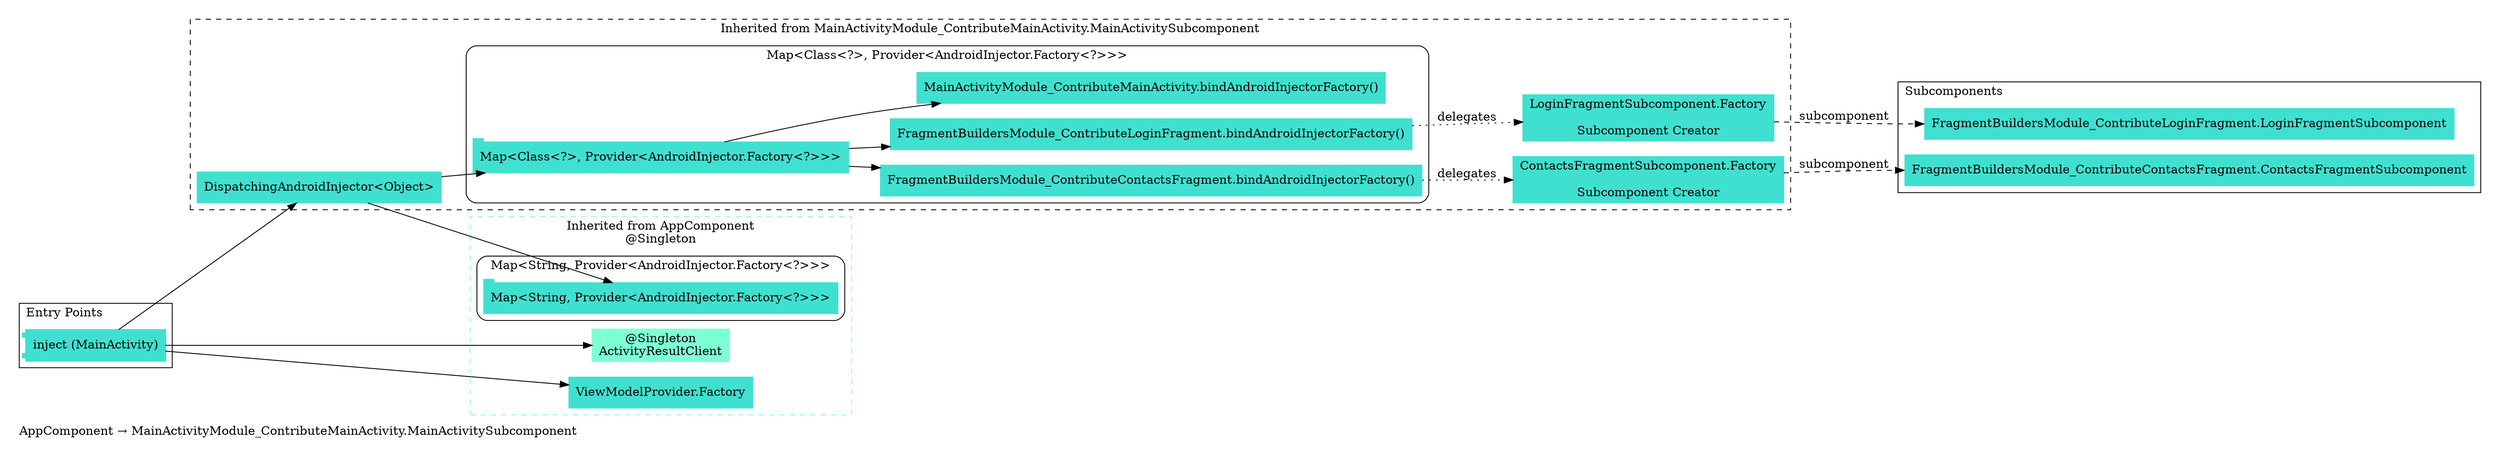 digraph "com.test.app.di.AppComponent → com.test.app.di.MainActivityModule_ContributeMainActivity.MainActivitySubcomponent" {
  graph [rankdir="LR", labeljust="l", label="AppComponent → MainActivityModule_ContributeMainActivity.MainActivitySubcomponent", pad="0.2", compound="true"]
  node [shape="rectangle", style="filled", color="turquoise"]
  subgraph "cluster_Entry Points" {
    graph [labeljust="l", label="Entry Points"]
    node [shape="component", penwidth="2"]
    "3dfd27a2-f220-40d5-8751-41cad662ff05" [label="inject (MainActivity)", color="turquoise", shape="component"]
  }
  subgraph "cluster_Dependency Graph" {
    graph [labeljust="l", label="Dependency Graph"]
    "b9ab8a60-6b5a-4dde-a7c1-349c02c2357d" [label="DispatchingAndroidInjector<Object>", color="turquoise"]
    "027e43e7-2086-46b0-918c-025e1755a205" [label="FragmentBuildersModule_ContributeLoginFragment.bindAndroidInjectorFactory()", color="turquoise"]
    "ccfa96c1-b5c0-4b92-a577-c560ab4df3b3" [label="FragmentBuildersModule_ContributeContactsFragment.bindAndroidInjectorFactory()", color="turquoise"]
    "2853604b-d102-4f3a-a0e1-d81a4da06b96" [label="LoginFragmentSubcomponent.Factory\n\nSubcomponent Creator", color="turquoise"]
    "2b61fe63-ad23-47da-b4ca-bbb705094874" [label="ContactsFragmentSubcomponent.Factory\n\nSubcomponent Creator", color="turquoise"]
    subgraph "cluster_Map<Class<?>, Provider<AndroidInjector.Factory<?>>>" {
      graph [label="Map<Class<?>, Provider<AndroidInjector.Factory<?>>>", labeljust="c", style="rounded", color="black"]
      "cab1fae7-e03c-42f5-bf65-9ad56266b3b2" [label="Map<Class<?>, Provider<AndroidInjector.Factory<?>>>", color="turquoise", shape="tab"]
      "027e43e7-2086-46b0-918c-025e1755a205" [label="FragmentBuildersModule_ContributeLoginFragment.bindAndroidInjectorFactory()", color="turquoise"]
      "80a8118c-4603-4ea2-912d-d14f4c6b54aa" [label="MainActivityModule_ContributeMainActivity.bindAndroidInjectorFactory()", color="turquoise"]
      "ccfa96c1-b5c0-4b92-a577-c560ab4df3b3" [label="FragmentBuildersModule_ContributeContactsFragment.bindAndroidInjectorFactory()", color="turquoise"]
    }
  }
  subgraph "cluster_Subcomponents" {
    graph [labeljust="l", shape="folder", label="Subcomponents"]
    "263f9aeb-0e5b-44dc-90e9-19db5760b0a3" [label="FragmentBuildersModule_ContributeLoginFragment.LoginFragmentSubcomponent", href="com.test.app.di.FragmentBuildersModule_ContributeLoginFragment.LoginFragmentSubcomponent.png"]
    "e3558069-4186-44eb-8150-d5eb45ebb6bc" [label="FragmentBuildersModule_ContributeContactsFragment.ContactsFragmentSubcomponent", href="com.test.app.di.FragmentBuildersModule_ContributeContactsFragment.ContactsFragmentSubcomponent.png"]
  }
  subgraph "cluster_AppComponent → MainActivityModule_ContributeMainActivity.MainActivitySubcomponent" {
    graph [labeljust="c", label="Inherited from MainActivityModule_ContributeMainActivity.MainActivitySubcomponent", style="dashed", href="com.test.app.di.MainActivityModule_ContributeMainActivity.MainActivitySubcomponent.png"]
    "b9ab8a60-6b5a-4dde-a7c1-349c02c2357d" [label="DispatchingAndroidInjector<Object>", color="turquoise"]
    "027e43e7-2086-46b0-918c-025e1755a205" [label="FragmentBuildersModule_ContributeLoginFragment.bindAndroidInjectorFactory()", color="turquoise"]
    "ccfa96c1-b5c0-4b92-a577-c560ab4df3b3" [label="FragmentBuildersModule_ContributeContactsFragment.bindAndroidInjectorFactory()", color="turquoise"]
    "2853604b-d102-4f3a-a0e1-d81a4da06b96" [label="LoginFragmentSubcomponent.Factory\n\nSubcomponent Creator", color="turquoise"]
    "2b61fe63-ad23-47da-b4ca-bbb705094874" [label="ContactsFragmentSubcomponent.Factory\n\nSubcomponent Creator", color="turquoise"]
    subgraph "cluster_Map<Class<?>, Provider<AndroidInjector.Factory<?>>>" {
      graph [label="Map<Class<?>, Provider<AndroidInjector.Factory<?>>>", labeljust="c", style="rounded", color="black"]
      "cab1fae7-e03c-42f5-bf65-9ad56266b3b2" [label="Map<Class<?>, Provider<AndroidInjector.Factory<?>>>", color="turquoise", shape="tab"]
      "027e43e7-2086-46b0-918c-025e1755a205" [label="FragmentBuildersModule_ContributeLoginFragment.bindAndroidInjectorFactory()", color="turquoise"]
      "80a8118c-4603-4ea2-912d-d14f4c6b54aa" [label="MainActivityModule_ContributeMainActivity.bindAndroidInjectorFactory()", color="turquoise"]
      "ccfa96c1-b5c0-4b92-a577-c560ab4df3b3" [label="FragmentBuildersModule_ContributeContactsFragment.bindAndroidInjectorFactory()", color="turquoise"]
    }
  }
  subgraph "cluster_AppComponent" {
    graph [labeljust="c", label="Inherited from AppComponent\n@Singleton", style="dashed", href="com.test.app.di.AppComponent.png", color="aquamarine"]
    "7405e5a1-bdc1-4e1c-94ac-d5e14346e58e" [label="@Singleton\nActivityResultClient", color="aquamarine"]
    "a9cb683d-8705-4269-ab88-61f3d7bdd556" [label="ViewModelProvider.Factory", color="turquoise"]
    "80a8118c-4603-4ea2-912d-d14f4c6b54aa" [label="MainActivityModule_ContributeMainActivity.bindAndroidInjectorFactory()", color="turquoise"]
    subgraph "cluster_Map<String, Provider<AndroidInjector.Factory<?>>>" {
      graph [label="Map<String, Provider<AndroidInjector.Factory<?>>>", labeljust="c", style="rounded", color="black"]
      "1e230b0b-4964-4cea-ba7e-3181f7422819" [label="Map<String, Provider<AndroidInjector.Factory<?>>>", color="turquoise", shape="tab"]
    }
  }
  "3dfd27a2-f220-40d5-8751-41cad662ff05" -> "a9cb683d-8705-4269-ab88-61f3d7bdd556"
  "3dfd27a2-f220-40d5-8751-41cad662ff05" -> "b9ab8a60-6b5a-4dde-a7c1-349c02c2357d"
  "3dfd27a2-f220-40d5-8751-41cad662ff05" -> "7405e5a1-bdc1-4e1c-94ac-d5e14346e58e"
  "b9ab8a60-6b5a-4dde-a7c1-349c02c2357d" -> "cab1fae7-e03c-42f5-bf65-9ad56266b3b2"
  "b9ab8a60-6b5a-4dde-a7c1-349c02c2357d" -> "1e230b0b-4964-4cea-ba7e-3181f7422819"
  "cab1fae7-e03c-42f5-bf65-9ad56266b3b2" -> "ccfa96c1-b5c0-4b92-a577-c560ab4df3b3"
  "cab1fae7-e03c-42f5-bf65-9ad56266b3b2" -> "80a8118c-4603-4ea2-912d-d14f4c6b54aa"
  "cab1fae7-e03c-42f5-bf65-9ad56266b3b2" -> "027e43e7-2086-46b0-918c-025e1755a205"
  "027e43e7-2086-46b0-918c-025e1755a205" -> "2853604b-d102-4f3a-a0e1-d81a4da06b96" [style="dotted", label="delegates"]
  "ccfa96c1-b5c0-4b92-a577-c560ab4df3b3" -> "2b61fe63-ad23-47da-b4ca-bbb705094874" [style="dotted", label="delegates"]
  "2853604b-d102-4f3a-a0e1-d81a4da06b96" -> "263f9aeb-0e5b-44dc-90e9-19db5760b0a3" [style="dashed", label="subcomponent", headport="w"]
  "2b61fe63-ad23-47da-b4ca-bbb705094874" -> "e3558069-4186-44eb-8150-d5eb45ebb6bc" [style="dashed", label="subcomponent", headport="w"]
}
